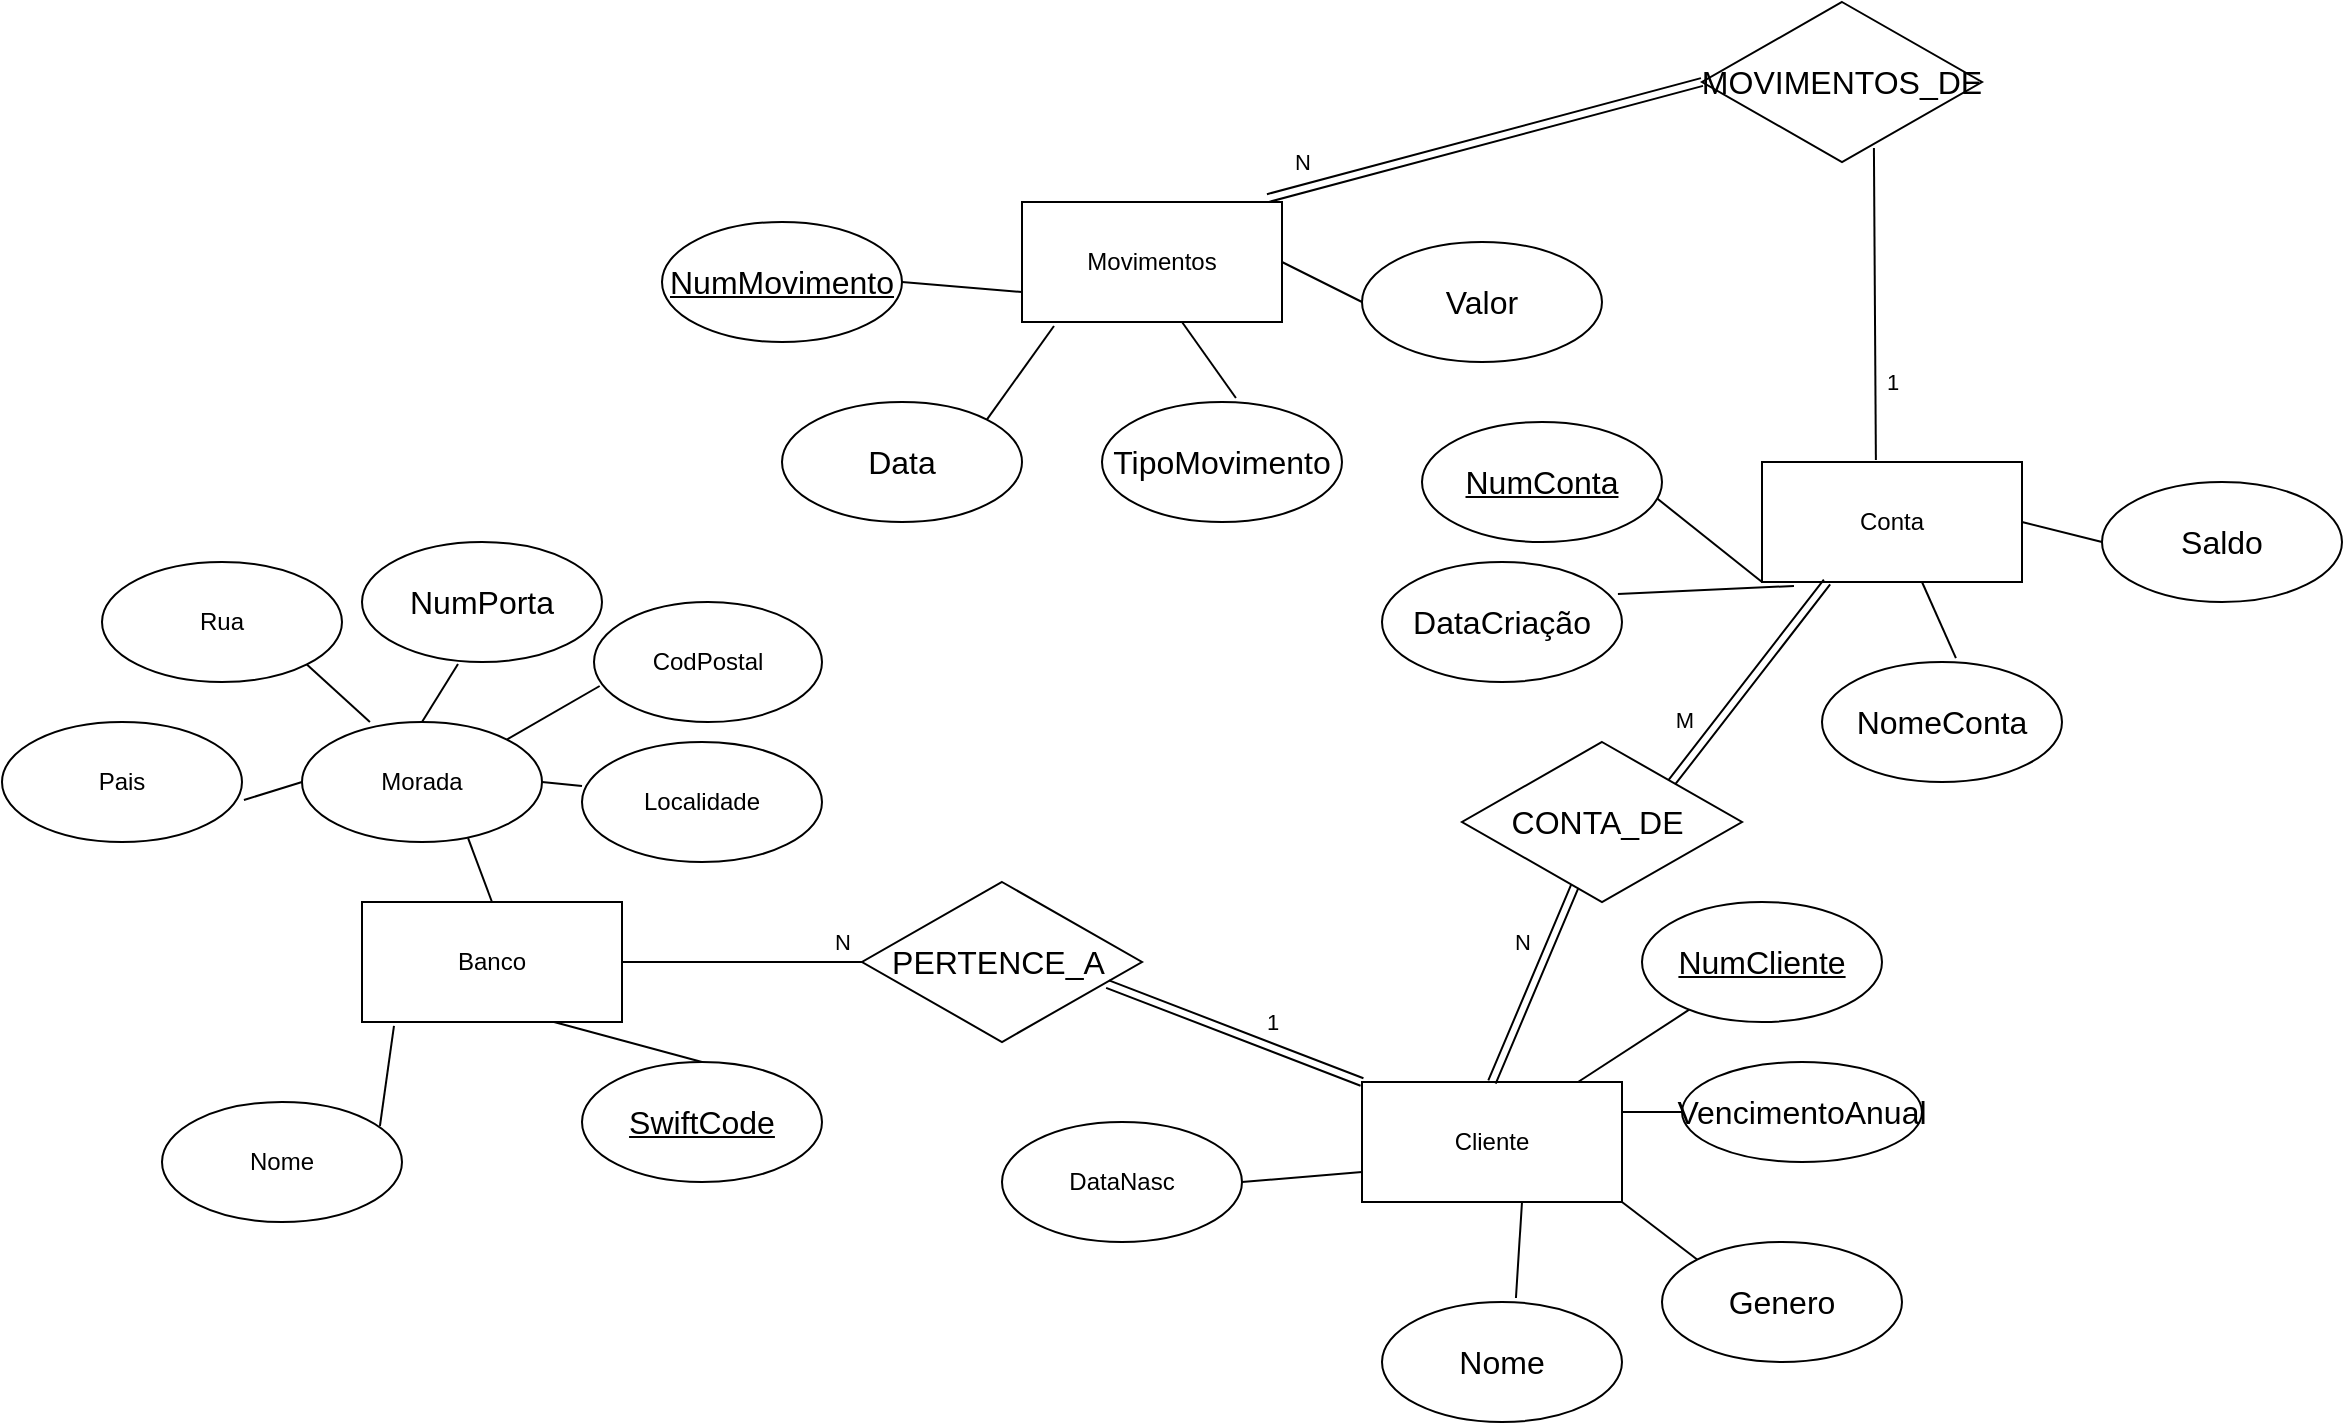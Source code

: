 <mxfile version="28.2.4">
  <diagram name="Página-1" id="ty4T6BETJSiOEMqTfMGO">
    <mxGraphModel dx="1426" dy="785" grid="1" gridSize="10" guides="1" tooltips="1" connect="1" arrows="0" fold="1" page="1" pageScale="1" pageWidth="1654" pageHeight="2336" math="0" shadow="0">
      <root>
        <mxCell id="0" />
        <mxCell id="1" parent="0" />
        <mxCell id="4OCmr6QCh0wg_puHUSGE-58" value="Banco" style="rounded=0;whiteSpace=wrap;html=1;" parent="1" vertex="1">
          <mxGeometry x="230" y="710" width="130" height="60" as="geometry" />
        </mxCell>
        <mxCell id="4OCmr6QCh0wg_puHUSGE-59" value="" style="endArrow=none;html=1;rounded=0;exitX=0.967;exitY=0.617;exitDx=0;exitDy=0;exitPerimeter=0;entryX=0.5;entryY=0;entryDx=0;entryDy=0;" parent="1" edge="1" target="4OCmr6QCh0wg_puHUSGE-60">
          <mxGeometry width="50" height="50" relative="1" as="geometry">
            <mxPoint x="326.04" y="770" as="sourcePoint" />
            <mxPoint x="360" y="800" as="targetPoint" />
          </mxGeometry>
        </mxCell>
        <mxCell id="4OCmr6QCh0wg_puHUSGE-60" value="&lt;span id=&quot;docs-internal-guid-f05e6189-7fff-00be-f4b5-bed8fd8750ac&quot;&gt;&lt;span style=&quot;font-size: 12pt; font-family: Calibri, sans-serif; background-color: transparent; font-variant-numeric: normal; font-variant-east-asian: normal; font-variant-alternates: normal; font-variant-position: normal; font-variant-emoji: normal; text-decoration-line: underline; text-decoration-skip-ink: none; vertical-align: baseline; white-space-collapse: preserve;&quot;&gt;SwiftCode&lt;/span&gt;&lt;/span&gt;" style="ellipse;whiteSpace=wrap;html=1;" parent="1" vertex="1">
          <mxGeometry x="340" y="790" width="120" height="60" as="geometry" />
        </mxCell>
        <mxCell id="4OCmr6QCh0wg_puHUSGE-61" value="" style="endArrow=none;html=1;rounded=0;entryX=0.123;entryY=1.033;entryDx=0;entryDy=0;exitX=0.908;exitY=0.2;exitDx=0;exitDy=0;entryPerimeter=0;exitPerimeter=0;" parent="1" source="4OCmr6QCh0wg_puHUSGE-62" target="4OCmr6QCh0wg_puHUSGE-58" edge="1">
          <mxGeometry width="50" height="50" relative="1" as="geometry">
            <mxPoint x="200" y="840" as="sourcePoint" />
            <mxPoint x="260" y="820" as="targetPoint" />
          </mxGeometry>
        </mxCell>
        <mxCell id="4OCmr6QCh0wg_puHUSGE-62" value="Nome" style="ellipse;whiteSpace=wrap;html=1;" parent="1" vertex="1">
          <mxGeometry x="130" y="810" width="120" height="60" as="geometry" />
        </mxCell>
        <mxCell id="4OCmr6QCh0wg_puHUSGE-65" value="" style="endArrow=none;html=1;rounded=0;entryX=0.692;entryY=0.967;entryDx=0;entryDy=0;entryPerimeter=0;exitX=0.5;exitY=0;exitDx=0;exitDy=0;" parent="1" target="4OCmr6QCh0wg_puHUSGE-66" edge="1" source="4OCmr6QCh0wg_puHUSGE-58">
          <mxGeometry width="50" height="50" relative="1" as="geometry">
            <mxPoint x="310" y="710" as="sourcePoint" />
            <mxPoint x="330" y="660" as="targetPoint" />
          </mxGeometry>
        </mxCell>
        <mxCell id="4OCmr6QCh0wg_puHUSGE-66" value="Morada" style="ellipse;whiteSpace=wrap;html=1;" parent="1" vertex="1">
          <mxGeometry x="200" y="620" width="120" height="60" as="geometry" />
        </mxCell>
        <mxCell id="4OCmr6QCh0wg_puHUSGE-67" value="" style="endArrow=none;html=1;rounded=0;exitX=1;exitY=0.5;exitDx=0;exitDy=0;entryX=0;entryY=0.367;entryDx=0;entryDy=0;entryPerimeter=0;" parent="1" source="4OCmr6QCh0wg_puHUSGE-66" target="4OCmr6QCh0wg_puHUSGE-72" edge="1">
          <mxGeometry width="50" height="50" relative="1" as="geometry">
            <mxPoint x="310" y="640" as="sourcePoint" />
            <mxPoint x="360" y="590" as="targetPoint" />
          </mxGeometry>
        </mxCell>
        <mxCell id="4OCmr6QCh0wg_puHUSGE-68" value="" style="endArrow=none;html=1;rounded=0;exitX=0.283;exitY=0;exitDx=0;exitDy=0;exitPerimeter=0;entryX=1;entryY=1;entryDx=0;entryDy=0;" parent="1" source="4OCmr6QCh0wg_puHUSGE-66" target="4OCmr6QCh0wg_puHUSGE-70" edge="1">
          <mxGeometry width="50" height="50" relative="1" as="geometry">
            <mxPoint x="240" y="620" as="sourcePoint" />
            <mxPoint x="210" y="580" as="targetPoint" />
          </mxGeometry>
        </mxCell>
        <mxCell id="4OCmr6QCh0wg_puHUSGE-69" value="" style="endArrow=none;html=1;rounded=0;entryX=0.4;entryY=1.017;entryDx=0;entryDy=0;entryPerimeter=0;" parent="1" target="4OCmr6QCh0wg_puHUSGE-71" edge="1">
          <mxGeometry width="50" height="50" relative="1" as="geometry">
            <mxPoint x="260" y="620" as="sourcePoint" />
            <mxPoint x="280" y="580" as="targetPoint" />
          </mxGeometry>
        </mxCell>
        <mxCell id="4OCmr6QCh0wg_puHUSGE-70" value="Rua" style="ellipse;whiteSpace=wrap;html=1;" parent="1" vertex="1">
          <mxGeometry x="100" y="540" width="120" height="60" as="geometry" />
        </mxCell>
        <mxCell id="4OCmr6QCh0wg_puHUSGE-71" value="&lt;span id=&quot;docs-internal-guid-223733fb-7fff-65e1-ff7a-13754291de61&quot;&gt;&lt;span style=&quot;font-size: 12pt; font-family: Calibri, sans-serif; background-color: transparent; font-variant-numeric: normal; font-variant-east-asian: normal; font-variant-alternates: normal; font-variant-position: normal; font-variant-emoji: normal; vertical-align: baseline; white-space-collapse: preserve;&quot;&gt;NumPorta&lt;/span&gt;&lt;/span&gt;" style="ellipse;whiteSpace=wrap;html=1;" parent="1" vertex="1">
          <mxGeometry x="230" y="530" width="120" height="60" as="geometry" />
        </mxCell>
        <mxCell id="4OCmr6QCh0wg_puHUSGE-72" value="Localidade" style="ellipse;whiteSpace=wrap;html=1;" parent="1" vertex="1">
          <mxGeometry x="340" y="630" width="120" height="60" as="geometry" />
        </mxCell>
        <mxCell id="4OCmr6QCh0wg_puHUSGE-73" value="CodPostal" style="ellipse;whiteSpace=wrap;html=1;" parent="1" vertex="1">
          <mxGeometry x="346" y="560" width="114" height="60" as="geometry" />
        </mxCell>
        <mxCell id="4OCmr6QCh0wg_puHUSGE-74" value="" style="endArrow=none;html=1;rounded=0;entryX=0.025;entryY=0.7;entryDx=0;entryDy=0;entryPerimeter=0;exitX=1;exitY=0;exitDx=0;exitDy=0;" parent="1" source="4OCmr6QCh0wg_puHUSGE-66" target="4OCmr6QCh0wg_puHUSGE-73" edge="1">
          <mxGeometry width="50" height="50" relative="1" as="geometry">
            <mxPoint x="297" y="640.02" as="sourcePoint" />
            <mxPoint x="314" y="620" as="targetPoint" />
          </mxGeometry>
        </mxCell>
        <mxCell id="4OCmr6QCh0wg_puHUSGE-75" value="" style="endArrow=none;html=1;rounded=0;exitX=0;exitY=0.5;exitDx=0;exitDy=0;entryX=1.008;entryY=0.65;entryDx=0;entryDy=0;entryPerimeter=0;" parent="1" source="4OCmr6QCh0wg_puHUSGE-66" target="4OCmr6QCh0wg_puHUSGE-76" edge="1">
          <mxGeometry width="50" height="50" relative="1" as="geometry">
            <mxPoint x="200" y="660" as="sourcePoint" />
            <mxPoint x="176" y="620" as="targetPoint" />
          </mxGeometry>
        </mxCell>
        <mxCell id="4OCmr6QCh0wg_puHUSGE-76" value="Pais" style="ellipse;whiteSpace=wrap;html=1;" parent="1" vertex="1">
          <mxGeometry x="50" y="620" width="120" height="60" as="geometry" />
        </mxCell>
        <mxCell id="4OCmr6QCh0wg_puHUSGE-79" value="Conta" style="rounded=0;whiteSpace=wrap;html=1;" parent="1" vertex="1">
          <mxGeometry x="930" y="490" width="130" height="60" as="geometry" />
        </mxCell>
        <mxCell id="4OCmr6QCh0wg_puHUSGE-80" value="" style="endArrow=none;html=1;rounded=0;exitX=0.967;exitY=0.617;exitDx=0;exitDy=0;exitPerimeter=0;" parent="1" source="4OCmr6QCh0wg_puHUSGE-81" edge="1">
          <mxGeometry width="50" height="50" relative="1" as="geometry">
            <mxPoint x="860" y="530" as="sourcePoint" />
            <mxPoint x="930" y="550" as="targetPoint" />
          </mxGeometry>
        </mxCell>
        <mxCell id="4OCmr6QCh0wg_puHUSGE-81" value="&lt;span id=&quot;docs-internal-guid-eecc849c-7fff-a8e4-0079-9e0dd7293841&quot;&gt;&lt;span style=&quot;font-size: 12pt; font-family: Calibri, sans-serif; background-color: transparent; font-variant-numeric: normal; font-variant-east-asian: normal; font-variant-alternates: normal; font-variant-position: normal; font-variant-emoji: normal; text-decoration-line: underline; text-decoration-skip-ink: none; vertical-align: baseline; white-space-collapse: preserve;&quot;&gt;NumConta&lt;/span&gt;&lt;/span&gt;" style="ellipse;whiteSpace=wrap;html=1;" parent="1" vertex="1">
          <mxGeometry x="760" y="470" width="120" height="60" as="geometry" />
        </mxCell>
        <mxCell id="4OCmr6QCh0wg_puHUSGE-82" value="" style="endArrow=none;html=1;rounded=0;entryX=0.123;entryY=1.033;entryDx=0;entryDy=0;exitX=0.983;exitY=0.267;exitDx=0;exitDy=0;entryPerimeter=0;exitPerimeter=0;" parent="1" source="4OCmr6QCh0wg_puHUSGE-83" target="4OCmr6QCh0wg_puHUSGE-79" edge="1">
          <mxGeometry width="50" height="50" relative="1" as="geometry">
            <mxPoint x="870" y="620" as="sourcePoint" />
            <mxPoint x="930" y="600" as="targetPoint" />
          </mxGeometry>
        </mxCell>
        <mxCell id="4OCmr6QCh0wg_puHUSGE-83" value="&lt;span id=&quot;docs-internal-guid-45e8f6db-7fff-b8f6-5726-cbc982e7de0b&quot;&gt;&lt;span style=&quot;font-size: 12pt; font-family: Calibri, sans-serif; background-color: transparent; font-variant-numeric: normal; font-variant-east-asian: normal; font-variant-alternates: normal; font-variant-position: normal; font-variant-emoji: normal; vertical-align: baseline; white-space-collapse: preserve;&quot;&gt;DataCriação&lt;/span&gt;&lt;/span&gt;" style="ellipse;whiteSpace=wrap;html=1;" parent="1" vertex="1">
          <mxGeometry x="740" y="540" width="120" height="60" as="geometry" />
        </mxCell>
        <mxCell id="4OCmr6QCh0wg_puHUSGE-84" value="" style="endArrow=none;html=1;rounded=0;entryX=0;entryY=1;entryDx=0;entryDy=0;exitX=0.558;exitY=-0.033;exitDx=0;exitDy=0;exitPerimeter=0;" parent="1" source="4OCmr6QCh0wg_puHUSGE-85" edge="1">
          <mxGeometry width="50" height="50" relative="1" as="geometry">
            <mxPoint x="950" y="570" as="sourcePoint" />
            <mxPoint x="1010" y="550" as="targetPoint" />
          </mxGeometry>
        </mxCell>
        <mxCell id="4OCmr6QCh0wg_puHUSGE-85" value="&lt;span id=&quot;docs-internal-guid-bda92bd9-7fff-c87d-045d-7ac72cfae937&quot;&gt;&lt;span style=&quot;font-size: 12pt; font-family: Calibri, sans-serif; background-color: transparent; font-variant-numeric: normal; font-variant-east-asian: normal; font-variant-alternates: normal; font-variant-position: normal; font-variant-emoji: normal; vertical-align: baseline; white-space-collapse: preserve;&quot;&gt;NomeConta&lt;/span&gt;&lt;/span&gt;" style="ellipse;whiteSpace=wrap;html=1;" parent="1" vertex="1">
          <mxGeometry x="960" y="590" width="120" height="60" as="geometry" />
        </mxCell>
        <mxCell id="4OCmr6QCh0wg_puHUSGE-86" value="" style="endArrow=none;html=1;rounded=0;exitX=1;exitY=0.5;exitDx=0;exitDy=0;entryX=0;entryY=0.5;entryDx=0;entryDy=0;" parent="1" source="4OCmr6QCh0wg_puHUSGE-79" edge="1" target="B2ozUrAVPmFUBHvSntFE-1">
          <mxGeometry width="50" height="50" relative="1" as="geometry">
            <mxPoint x="1060" y="540" as="sourcePoint" />
            <mxPoint x="1110" y="520" as="targetPoint" />
          </mxGeometry>
        </mxCell>
        <mxCell id="4OCmr6QCh0wg_puHUSGE-88" value="Cliente" style="rounded=0;whiteSpace=wrap;html=1;" parent="1" vertex="1">
          <mxGeometry x="730" y="800" width="130" height="60" as="geometry" />
        </mxCell>
        <mxCell id="4OCmr6QCh0wg_puHUSGE-89" value="" style="endArrow=none;html=1;rounded=0;exitX=1;exitY=0.5;exitDx=0;exitDy=0;entryX=0;entryY=0.75;entryDx=0;entryDy=0;" parent="1" source="4OCmr6QCh0wg_puHUSGE-92" edge="1" target="4OCmr6QCh0wg_puHUSGE-88">
          <mxGeometry width="50" height="50" relative="1" as="geometry">
            <mxPoint x="657" y="840.98" as="sourcePoint" />
            <mxPoint x="730" y="860" as="targetPoint" />
          </mxGeometry>
        </mxCell>
        <mxCell id="4OCmr6QCh0wg_puHUSGE-92" value="DataNasc" style="ellipse;whiteSpace=wrap;html=1;" parent="1" vertex="1">
          <mxGeometry x="550" y="820" width="120" height="60" as="geometry" />
        </mxCell>
        <mxCell id="4OCmr6QCh0wg_puHUSGE-93" value="" style="endArrow=none;html=1;rounded=0;entryX=0;entryY=1;entryDx=0;entryDy=0;exitX=0.558;exitY=-0.033;exitDx=0;exitDy=0;exitPerimeter=0;" parent="1" source="4OCmr6QCh0wg_puHUSGE-94" edge="1">
          <mxGeometry width="50" height="50" relative="1" as="geometry">
            <mxPoint x="750" y="880" as="sourcePoint" />
            <mxPoint x="810" y="860" as="targetPoint" />
          </mxGeometry>
        </mxCell>
        <mxCell id="4OCmr6QCh0wg_puHUSGE-94" value="&lt;span id=&quot;docs-internal-guid-864a7e43-7fff-2307-8ba5-d3fcd2a51fee&quot;&gt;&lt;span style=&quot;font-size: 12pt; font-family: Calibri, sans-serif; background-color: transparent; font-variant-numeric: normal; font-variant-east-asian: normal; font-variant-alternates: normal; font-variant-position: normal; font-variant-emoji: normal; vertical-align: baseline; white-space-collapse: preserve;&quot;&gt;Nome&lt;/span&gt;&lt;/span&gt;" style="ellipse;whiteSpace=wrap;html=1;" parent="1" vertex="1">
          <mxGeometry x="740" y="910" width="120" height="60" as="geometry" />
        </mxCell>
        <mxCell id="4OCmr6QCh0wg_puHUSGE-95" value="" style="endArrow=none;html=1;rounded=0;entryX=1;entryY=1;entryDx=0;entryDy=0;exitX=0;exitY=0;exitDx=0;exitDy=0;" parent="1" source="4OCmr6QCh0wg_puHUSGE-96" target="4OCmr6QCh0wg_puHUSGE-88" edge="1">
          <mxGeometry width="50" height="50" relative="1" as="geometry">
            <mxPoint x="890" y="860" as="sourcePoint" />
            <mxPoint x="950" y="840" as="targetPoint" />
          </mxGeometry>
        </mxCell>
        <mxCell id="4OCmr6QCh0wg_puHUSGE-96" value="&lt;span id=&quot;docs-internal-guid-a6d75ff9-7fff-3c9d-4b0e-3c0b34e323f1&quot;&gt;&lt;span style=&quot;font-size: 12pt; font-family: Calibri, sans-serif; background-color: transparent; font-variant-numeric: normal; font-variant-east-asian: normal; font-variant-alternates: normal; font-variant-position: normal; font-variant-emoji: normal; vertical-align: baseline; white-space-collapse: preserve;&quot;&gt;Genero&lt;/span&gt;&lt;/span&gt;" style="ellipse;whiteSpace=wrap;html=1;" parent="1" vertex="1">
          <mxGeometry x="880" y="880" width="120" height="60" as="geometry" />
        </mxCell>
        <mxCell id="4OCmr6QCh0wg_puHUSGE-97" value="" style="endArrow=none;html=1;rounded=0;exitX=1;exitY=0.5;exitDx=0;exitDy=0;entryX=0;entryY=0.5;entryDx=0;entryDy=0;" parent="1" target="4OCmr6QCh0wg_puHUSGE-98" edge="1">
          <mxGeometry width="50" height="50" relative="1" as="geometry">
            <mxPoint x="860" y="815" as="sourcePoint" />
            <mxPoint x="890" y="815" as="targetPoint" />
          </mxGeometry>
        </mxCell>
        <mxCell id="4OCmr6QCh0wg_puHUSGE-98" value="&lt;span id=&quot;docs-internal-guid-9f5c64f9-7fff-56ff-50a7-5963e328cac4&quot;&gt;&lt;span style=&quot;font-size: 12pt; font-family: Calibri, sans-serif; background-color: transparent; font-variant-numeric: normal; font-variant-east-asian: normal; font-variant-alternates: normal; font-variant-position: normal; font-variant-emoji: normal; vertical-align: baseline; white-space-collapse: preserve;&quot;&gt;VencimentoAnual&lt;/span&gt;&lt;/span&gt;" style="ellipse;whiteSpace=wrap;html=1;" parent="1" vertex="1">
          <mxGeometry x="890" y="790" width="120" height="50" as="geometry" />
        </mxCell>
        <mxCell id="B2ozUrAVPmFUBHvSntFE-1" value="&lt;span id=&quot;docs-internal-guid-8ad2da3d-7fff-d9ae-4f75-444f9d3f8810&quot;&gt;&lt;span style=&quot;font-size: 12pt; font-family: Calibri, sans-serif; background-color: transparent; font-variant-numeric: normal; font-variant-east-asian: normal; font-variant-alternates: normal; font-variant-position: normal; font-variant-emoji: normal; vertical-align: baseline; white-space-collapse: preserve;&quot;&gt;Saldo&lt;/span&gt;&lt;/span&gt;" style="ellipse;whiteSpace=wrap;html=1;" vertex="1" parent="1">
          <mxGeometry x="1100" y="500" width="120" height="60" as="geometry" />
        </mxCell>
        <mxCell id="B2ozUrAVPmFUBHvSntFE-11" value="Movimentos" style="rounded=0;whiteSpace=wrap;html=1;" vertex="1" parent="1">
          <mxGeometry x="560" y="360" width="130" height="60" as="geometry" />
        </mxCell>
        <mxCell id="B2ozUrAVPmFUBHvSntFE-12" value="" style="endArrow=none;html=1;rounded=0;exitX=1;exitY=0.5;exitDx=0;exitDy=0;entryX=0;entryY=0.75;entryDx=0;entryDy=0;" edge="1" parent="1" source="B2ozUrAVPmFUBHvSntFE-13" target="B2ozUrAVPmFUBHvSntFE-11">
          <mxGeometry width="50" height="50" relative="1" as="geometry">
            <mxPoint x="490" y="400" as="sourcePoint" />
            <mxPoint x="560" y="420" as="targetPoint" />
          </mxGeometry>
        </mxCell>
        <mxCell id="B2ozUrAVPmFUBHvSntFE-13" value="&lt;span id=&quot;docs-internal-guid-df077227-7fff-82bb-ac3b-820b3c7a479b&quot;&gt;&lt;span style=&quot;font-size: 12pt; font-family: Calibri, sans-serif; background-color: transparent; font-variant-numeric: normal; font-variant-east-asian: normal; font-variant-alternates: normal; font-variant-position: normal; font-variant-emoji: normal; text-decoration-line: underline; text-decoration-skip-ink: none; vertical-align: baseline; white-space-collapse: preserve;&quot;&gt;NumMovimento&lt;/span&gt;&lt;/span&gt;" style="ellipse;whiteSpace=wrap;html=1;" vertex="1" parent="1">
          <mxGeometry x="380" y="370" width="120" height="60" as="geometry" />
        </mxCell>
        <mxCell id="B2ozUrAVPmFUBHvSntFE-14" value="" style="endArrow=none;html=1;rounded=0;entryX=0.123;entryY=1.033;entryDx=0;entryDy=0;exitX=1;exitY=0;exitDx=0;exitDy=0;entryPerimeter=0;" edge="1" parent="1" source="B2ozUrAVPmFUBHvSntFE-15" target="B2ozUrAVPmFUBHvSntFE-11">
          <mxGeometry width="50" height="50" relative="1" as="geometry">
            <mxPoint x="500" y="490" as="sourcePoint" />
            <mxPoint x="560" y="470" as="targetPoint" />
          </mxGeometry>
        </mxCell>
        <mxCell id="B2ozUrAVPmFUBHvSntFE-15" value="&lt;span id=&quot;docs-internal-guid-3983fb16-7fff-97a4-e38c-724c67440212&quot;&gt;&lt;span style=&quot;font-size: 12pt; font-family: Calibri, sans-serif; background-color: transparent; font-variant-numeric: normal; font-variant-east-asian: normal; font-variant-alternates: normal; font-variant-position: normal; font-variant-emoji: normal; vertical-align: baseline; white-space-collapse: preserve;&quot;&gt;Data&lt;/span&gt;&lt;/span&gt;" style="ellipse;whiteSpace=wrap;html=1;" vertex="1" parent="1">
          <mxGeometry x="440" y="460" width="120" height="60" as="geometry" />
        </mxCell>
        <mxCell id="B2ozUrAVPmFUBHvSntFE-16" value="" style="endArrow=none;html=1;rounded=0;entryX=0;entryY=1;entryDx=0;entryDy=0;exitX=0.558;exitY=-0.033;exitDx=0;exitDy=0;exitPerimeter=0;" edge="1" parent="1" source="B2ozUrAVPmFUBHvSntFE-17">
          <mxGeometry width="50" height="50" relative="1" as="geometry">
            <mxPoint x="580" y="440" as="sourcePoint" />
            <mxPoint x="640" y="420" as="targetPoint" />
          </mxGeometry>
        </mxCell>
        <mxCell id="B2ozUrAVPmFUBHvSntFE-17" value="&lt;span id=&quot;docs-internal-guid-8a101e02-7fff-a449-f831-0694addc2034&quot;&gt;&lt;span style=&quot;font-size: 12pt; font-family: Calibri, sans-serif; background-color: transparent; font-variant-numeric: normal; font-variant-east-asian: normal; font-variant-alternates: normal; font-variant-position: normal; font-variant-emoji: normal; vertical-align: baseline; white-space-collapse: preserve;&quot;&gt;TipoMovimento&lt;/span&gt;&lt;/span&gt;" style="ellipse;whiteSpace=wrap;html=1;" vertex="1" parent="1">
          <mxGeometry x="600" y="460" width="120" height="60" as="geometry" />
        </mxCell>
        <mxCell id="B2ozUrAVPmFUBHvSntFE-18" value="" style="endArrow=none;html=1;rounded=0;exitX=1;exitY=0.5;exitDx=0;exitDy=0;entryX=0;entryY=0.5;entryDx=0;entryDy=0;" edge="1" parent="1" source="B2ozUrAVPmFUBHvSntFE-11" target="B2ozUrAVPmFUBHvSntFE-19">
          <mxGeometry width="50" height="50" relative="1" as="geometry">
            <mxPoint x="690" y="410" as="sourcePoint" />
            <mxPoint x="740" y="390" as="targetPoint" />
          </mxGeometry>
        </mxCell>
        <mxCell id="B2ozUrAVPmFUBHvSntFE-19" value="&lt;span id=&quot;docs-internal-guid-cfb2a44c-7fff-b2f7-ce4a-47b9cd4ccdd2&quot;&gt;&lt;span style=&quot;font-size: 12pt; font-family: Calibri, sans-serif; background-color: transparent; font-variant-numeric: normal; font-variant-east-asian: normal; font-variant-alternates: normal; font-variant-position: normal; font-variant-emoji: normal; vertical-align: baseline; white-space-collapse: preserve;&quot;&gt;Valor&lt;/span&gt;&lt;/span&gt;" style="ellipse;whiteSpace=wrap;html=1;" vertex="1" parent="1">
          <mxGeometry x="730" y="380" width="120" height="60" as="geometry" />
        </mxCell>
        <mxCell id="B2ozUrAVPmFUBHvSntFE-20" value="&lt;span id=&quot;docs-internal-guid-8611449a-7fff-d7ca-2b7d-17b387d25186&quot;&gt;&lt;span style=&quot;font-size: 12pt; font-family: Calibri, sans-serif; background-color: transparent; font-variant-numeric: normal; font-variant-east-asian: normal; font-variant-alternates: normal; font-variant-position: normal; font-variant-emoji: normal; vertical-align: baseline; white-space-collapse: preserve;&quot;&gt;PERTENCE_A &lt;/span&gt;&lt;/span&gt;" style="shape=rhombus;perimeter=rhombusPerimeter;whiteSpace=wrap;html=1;align=center;" vertex="1" parent="1">
          <mxGeometry x="480" y="700" width="140" height="80" as="geometry" />
        </mxCell>
        <mxCell id="B2ozUrAVPmFUBHvSntFE-22" value="" style="endArrow=none;html=1;rounded=0;exitX=1;exitY=0.5;exitDx=0;exitDy=0;entryX=0;entryY=0.5;entryDx=0;entryDy=0;" edge="1" parent="1" source="4OCmr6QCh0wg_puHUSGE-58" target="B2ozUrAVPmFUBHvSntFE-20">
          <mxGeometry relative="1" as="geometry">
            <mxPoint x="320" y="740" as="sourcePoint" />
            <mxPoint x="480" y="740" as="targetPoint" />
          </mxGeometry>
        </mxCell>
        <mxCell id="B2ozUrAVPmFUBHvSntFE-36" value="N" style="edgeLabel;html=1;align=center;verticalAlign=middle;resizable=0;points=[];" vertex="1" connectable="0" parent="B2ozUrAVPmFUBHvSntFE-22">
          <mxGeometry x="-0.217" y="4" relative="1" as="geometry">
            <mxPoint x="63" y="-6" as="offset" />
          </mxGeometry>
        </mxCell>
        <mxCell id="B2ozUrAVPmFUBHvSntFE-23" value="" style="shape=link;html=1;rounded=0;entryX=0;entryY=0;entryDx=0;entryDy=0;exitX=0.877;exitY=0.638;exitDx=0;exitDy=0;exitPerimeter=0;" edge="1" parent="1" source="B2ozUrAVPmFUBHvSntFE-20" target="4OCmr6QCh0wg_puHUSGE-88">
          <mxGeometry relative="1" as="geometry">
            <mxPoint x="580" y="760" as="sourcePoint" />
            <mxPoint x="740" y="760" as="targetPoint" />
          </mxGeometry>
        </mxCell>
        <mxCell id="B2ozUrAVPmFUBHvSntFE-35" value="1" style="edgeLabel;html=1;align=center;verticalAlign=middle;resizable=0;points=[];" vertex="1" connectable="0" parent="B2ozUrAVPmFUBHvSntFE-23">
          <mxGeometry x="0.084" y="4" relative="1" as="geometry">
            <mxPoint x="11" y="-4" as="offset" />
          </mxGeometry>
        </mxCell>
        <mxCell id="B2ozUrAVPmFUBHvSntFE-28" value="&lt;span id=&quot;docs-internal-guid-7cbd8f8c-7fff-58b5-bdf9-abe8471444fa&quot;&gt;&lt;span style=&quot;font-size: 12pt; font-family: Calibri, sans-serif; background-color: transparent; font-variant-numeric: normal; font-variant-east-asian: normal; font-variant-alternates: normal; font-variant-position: normal; font-variant-emoji: normal; vertical-align: baseline; white-space-collapse: preserve;&quot;&gt;CONTA_DE &lt;/span&gt;&lt;/span&gt;" style="shape=rhombus;perimeter=rhombusPerimeter;whiteSpace=wrap;html=1;align=center;" vertex="1" parent="1">
          <mxGeometry x="780" y="630" width="140" height="80" as="geometry" />
        </mxCell>
        <mxCell id="B2ozUrAVPmFUBHvSntFE-31" value="" style="shape=link;html=1;rounded=0;entryX=0.25;entryY=1;entryDx=0;entryDy=0;exitX=1;exitY=0;exitDx=0;exitDy=0;" edge="1" parent="1" source="B2ozUrAVPmFUBHvSntFE-28" target="4OCmr6QCh0wg_puHUSGE-79">
          <mxGeometry relative="1" as="geometry">
            <mxPoint x="890" y="650" as="sourcePoint" />
            <mxPoint x="1100" y="710" as="targetPoint" />
            <Array as="points" />
          </mxGeometry>
        </mxCell>
        <mxCell id="B2ozUrAVPmFUBHvSntFE-53" value="M" style="edgeLabel;html=1;align=center;verticalAlign=middle;resizable=0;points=[];" vertex="1" connectable="0" parent="B2ozUrAVPmFUBHvSntFE-31">
          <mxGeometry x="-0.472" y="-1" relative="1" as="geometry">
            <mxPoint x="-16" y="-5" as="offset" />
          </mxGeometry>
        </mxCell>
        <mxCell id="B2ozUrAVPmFUBHvSntFE-37" value="" style="endArrow=none;html=1;rounded=0;exitX=0.831;exitY=0;exitDx=0;exitDy=0;exitPerimeter=0;" edge="1" parent="1" source="4OCmr6QCh0wg_puHUSGE-88" target="B2ozUrAVPmFUBHvSntFE-38">
          <mxGeometry width="50" height="50" relative="1" as="geometry">
            <mxPoint x="827" y="800" as="sourcePoint" />
            <mxPoint x="900" y="804.02" as="targetPoint" />
          </mxGeometry>
        </mxCell>
        <mxCell id="B2ozUrAVPmFUBHvSntFE-38" value="&lt;span id=&quot;docs-internal-guid-e115ba69-7fff-7baf-934f-6e3eded4246a&quot;&gt;&lt;span style=&quot;font-size: 12pt; font-family: Calibri, sans-serif; background-color: transparent; font-variant-numeric: normal; font-variant-east-asian: normal; font-variant-alternates: normal; font-variant-position: normal; font-variant-emoji: normal; text-decoration-line: underline; text-decoration-skip-ink: none; vertical-align: baseline; white-space-collapse: preserve;&quot;&gt;NumCliente&lt;/span&gt;&lt;/span&gt;" style="ellipse;whiteSpace=wrap;html=1;" vertex="1" parent="1">
          <mxGeometry x="870" y="710" width="120" height="60" as="geometry" />
        </mxCell>
        <mxCell id="B2ozUrAVPmFUBHvSntFE-40" value="&lt;span id=&quot;docs-internal-guid-fd993ded-7fff-cd89-19cf-f8842c99960f&quot;&gt;&lt;span style=&quot;font-size: 12pt; font-family: Calibri, sans-serif; background-color: transparent; font-variant-numeric: normal; font-variant-east-asian: normal; font-variant-alternates: normal; font-variant-position: normal; font-variant-emoji: normal; vertical-align: baseline; white-space-collapse: preserve;&quot;&gt;MOVIMENTOS_DE &lt;/span&gt;&lt;/span&gt;" style="shape=rhombus;perimeter=rhombusPerimeter;whiteSpace=wrap;html=1;align=center;" vertex="1" parent="1">
          <mxGeometry x="900" y="260" width="140" height="80" as="geometry" />
        </mxCell>
        <mxCell id="B2ozUrAVPmFUBHvSntFE-42" value="" style="endArrow=none;html=1;rounded=0;exitX=0.438;exitY=-0.017;exitDx=0;exitDy=0;entryX=0.614;entryY=0.913;entryDx=0;entryDy=0;entryPerimeter=0;exitPerimeter=0;" edge="1" parent="1" source="4OCmr6QCh0wg_puHUSGE-79" target="B2ozUrAVPmFUBHvSntFE-40">
          <mxGeometry relative="1" as="geometry">
            <mxPoint x="940" y="461" as="sourcePoint" />
            <mxPoint x="1090" y="370" as="targetPoint" />
          </mxGeometry>
        </mxCell>
        <mxCell id="B2ozUrAVPmFUBHvSntFE-46" value="1" style="edgeLabel;html=1;align=center;verticalAlign=middle;resizable=0;points=[];" vertex="1" connectable="0" parent="B2ozUrAVPmFUBHvSntFE-42">
          <mxGeometry x="-0.359" relative="1" as="geometry">
            <mxPoint x="8" y="11" as="offset" />
          </mxGeometry>
        </mxCell>
        <mxCell id="B2ozUrAVPmFUBHvSntFE-44" value="" style="shape=link;html=1;rounded=0;entryX=0;entryY=0.5;entryDx=0;entryDy=0;exitX=0.946;exitY=-0.033;exitDx=0;exitDy=0;exitPerimeter=0;" edge="1" parent="1" source="B2ozUrAVPmFUBHvSntFE-11" target="B2ozUrAVPmFUBHvSntFE-40">
          <mxGeometry relative="1" as="geometry">
            <mxPoint x="690" y="360" as="sourcePoint" />
            <mxPoint x="850" y="360" as="targetPoint" />
          </mxGeometry>
        </mxCell>
        <mxCell id="B2ozUrAVPmFUBHvSntFE-47" value="N" style="edgeLabel;html=1;align=center;verticalAlign=middle;resizable=0;points=[];" vertex="1" connectable="0" parent="B2ozUrAVPmFUBHvSntFE-44">
          <mxGeometry x="0.432" y="2" relative="1" as="geometry">
            <mxPoint x="-138" y="25" as="offset" />
          </mxGeometry>
        </mxCell>
        <mxCell id="B2ozUrAVPmFUBHvSntFE-51" value="" style="shape=link;html=1;rounded=0;exitX=0.5;exitY=0;exitDx=0;exitDy=0;" edge="1" parent="1" source="4OCmr6QCh0wg_puHUSGE-88" target="B2ozUrAVPmFUBHvSntFE-28">
          <mxGeometry relative="1" as="geometry">
            <mxPoint x="772" y="800" as="sourcePoint" />
            <mxPoint x="850" y="710" as="targetPoint" />
            <Array as="points" />
          </mxGeometry>
        </mxCell>
        <mxCell id="B2ozUrAVPmFUBHvSntFE-52" value="N" style="edgeLabel;html=1;align=center;verticalAlign=middle;resizable=0;points=[];" vertex="1" connectable="0" parent="B2ozUrAVPmFUBHvSntFE-51">
          <mxGeometry x="0.101" y="3" relative="1" as="geometry">
            <mxPoint x="-5" y="-15" as="offset" />
          </mxGeometry>
        </mxCell>
      </root>
    </mxGraphModel>
  </diagram>
</mxfile>
